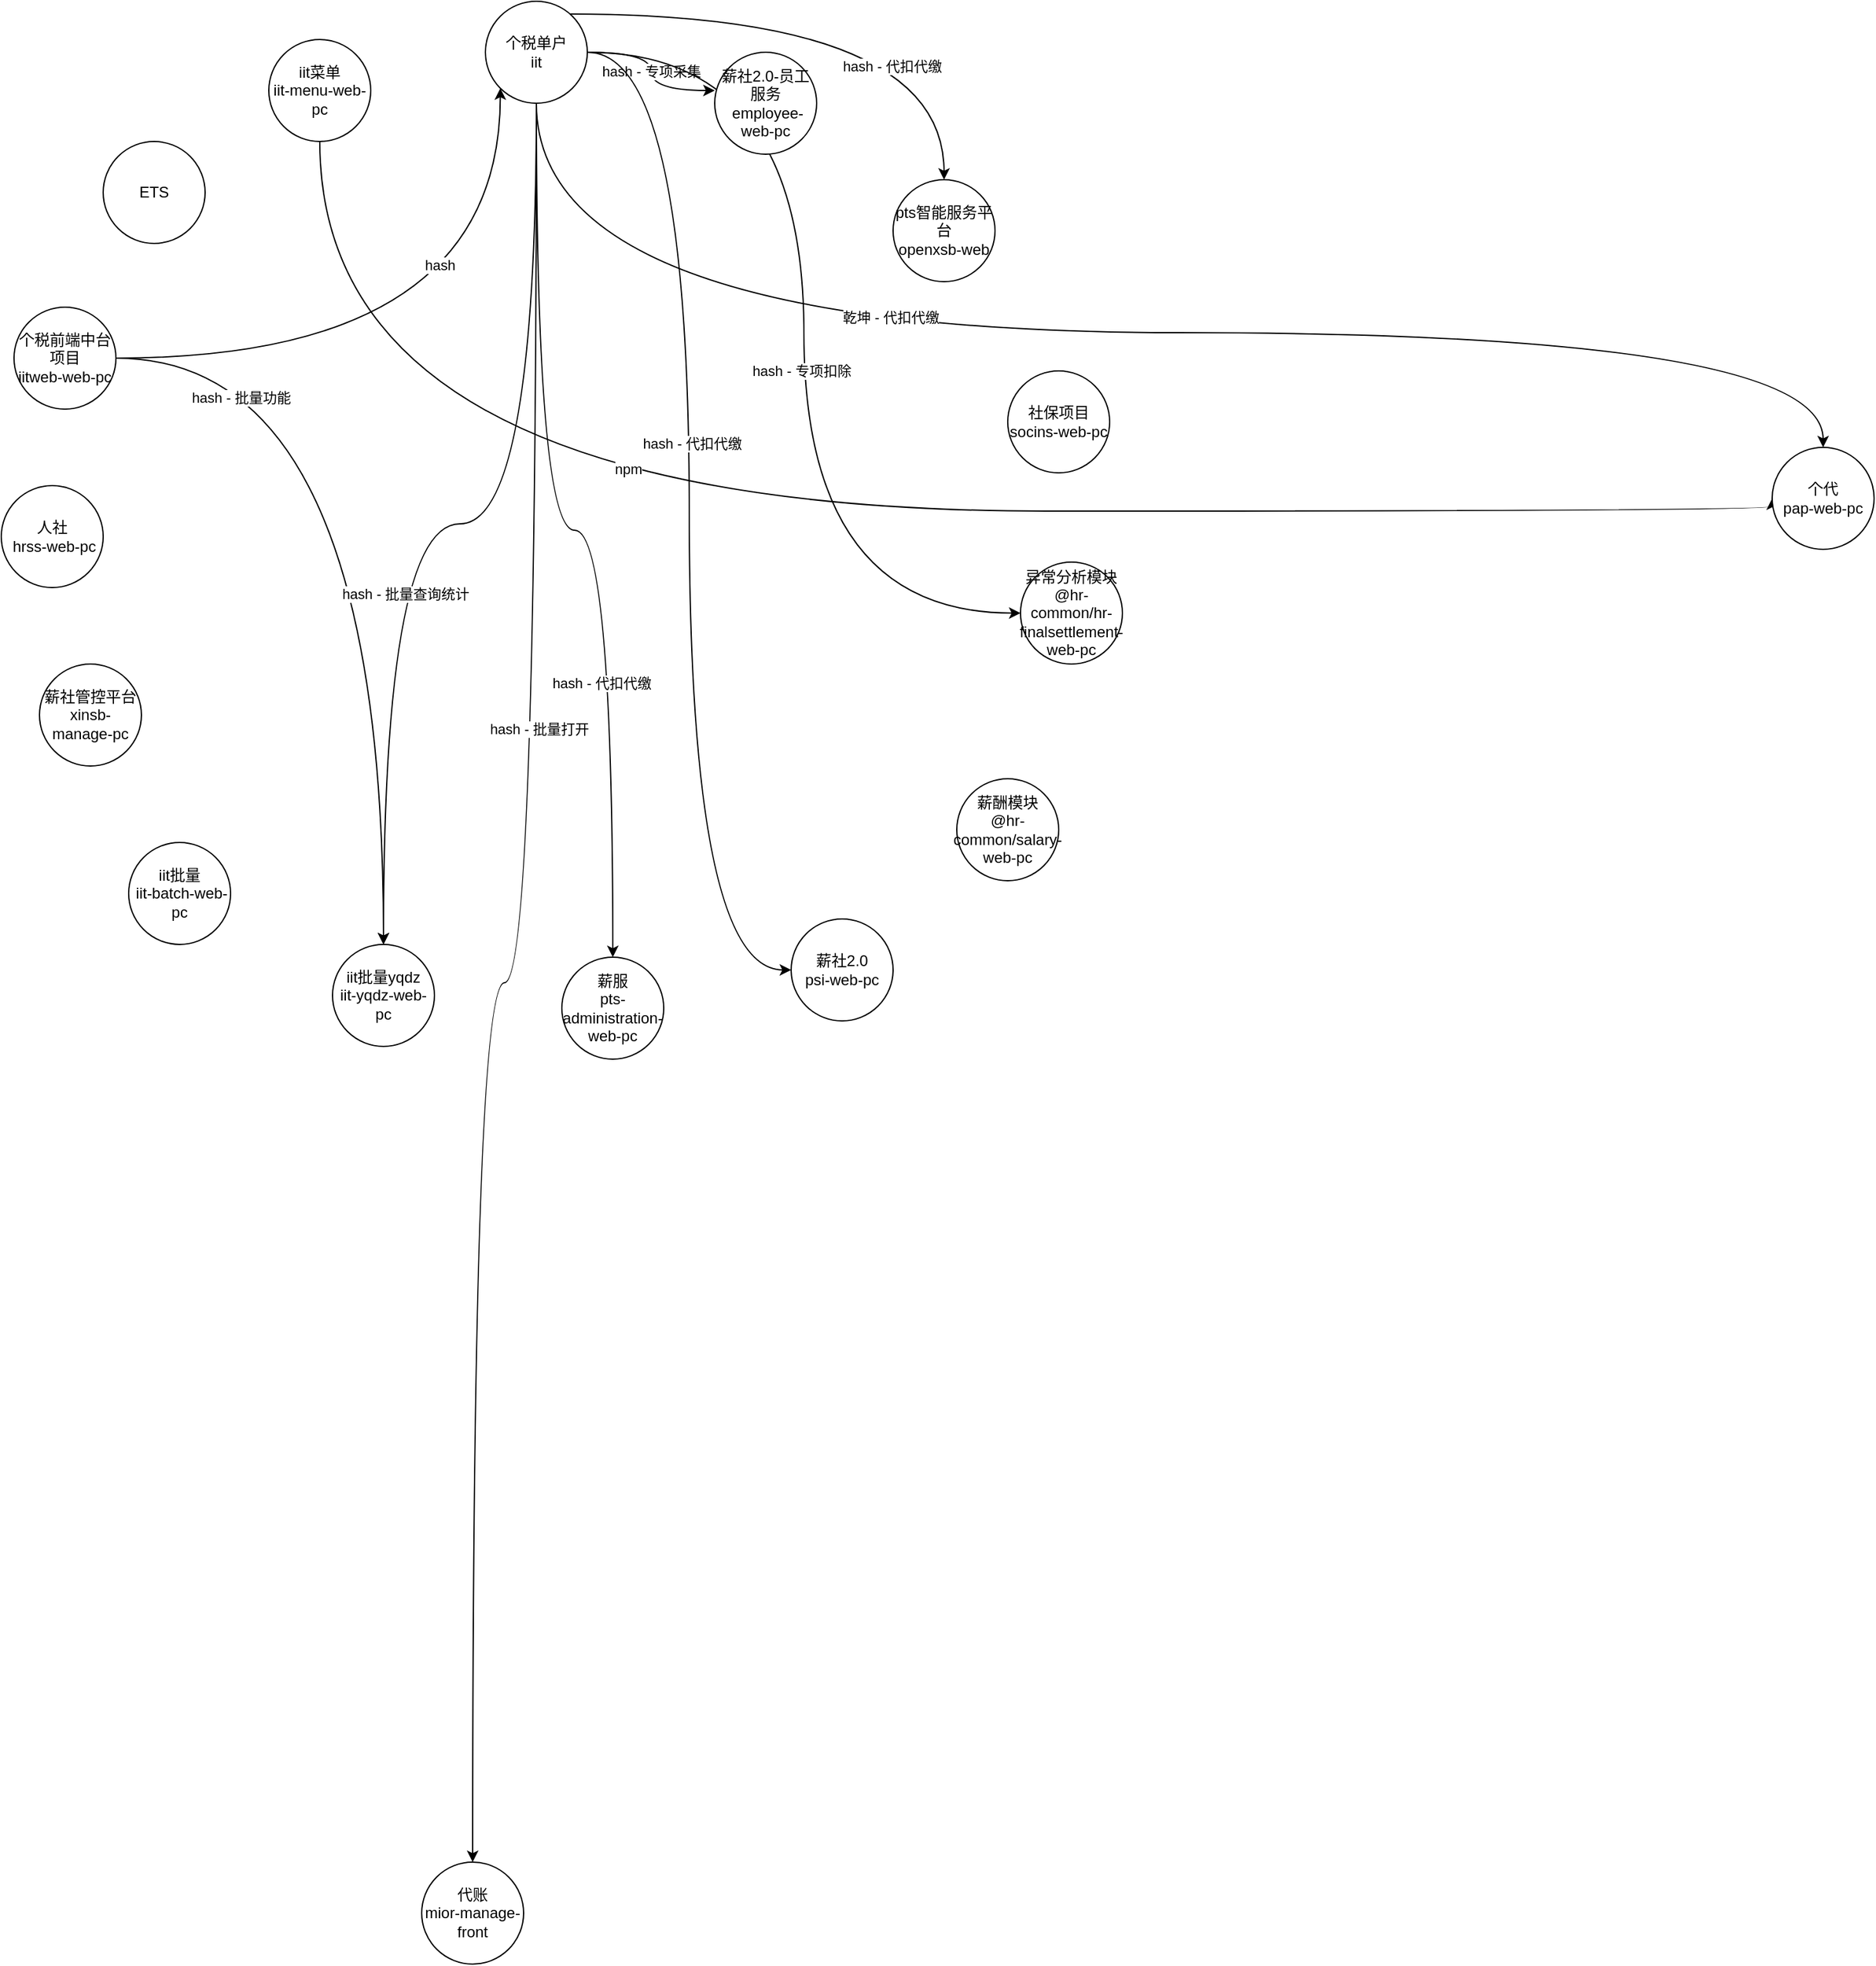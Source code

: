 <mxfile version="14.7.0" type="github">
  <diagram id="C5RBs43oDa-KdzZeNtuy" name="Page-1">
    <mxGraphModel dx="1439" dy="923" grid="1" gridSize="10" guides="1" tooltips="1" connect="1" arrows="1" fold="1" page="1" pageScale="1" pageWidth="1920" pageHeight="1200" math="0" shadow="0">
      <root>
        <mxCell id="WIyWlLk6GJQsqaUBKTNV-0" />
        <mxCell id="WIyWlLk6GJQsqaUBKTNV-1" parent="WIyWlLk6GJQsqaUBKTNV-0" />
        <mxCell id="jXRH5hxhqufLYqnt1CxV-21" style="edgeStyle=orthogonalEdgeStyle;orthogonalLoop=1;jettySize=auto;html=1;entryX=0;entryY=0.5;entryDx=0;entryDy=0;jumpStyle=gap;curved=1;" edge="1" parent="WIyWlLk6GJQsqaUBKTNV-1" source="jXRH5hxhqufLYqnt1CxV-3" target="jXRH5hxhqufLYqnt1CxV-18">
          <mxGeometry relative="1" as="geometry">
            <Array as="points">
              <mxPoint x="440" y="410" />
              <mxPoint x="1580" y="410" />
            </Array>
          </mxGeometry>
        </mxCell>
        <mxCell id="jXRH5hxhqufLYqnt1CxV-28" value="npm" style="edgeLabel;html=1;align=center;verticalAlign=middle;resizable=0;points=[];" vertex="1" connectable="0" parent="jXRH5hxhqufLYqnt1CxV-21">
          <mxGeometry x="-0.261" y="33" relative="1" as="geometry">
            <mxPoint as="offset" />
          </mxGeometry>
        </mxCell>
        <mxCell id="jXRH5hxhqufLYqnt1CxV-3" value="&lt;span&gt;iit菜单&lt;/span&gt;&lt;br&gt;&lt;span&gt;iit-menu-web-pc&lt;/span&gt;" style="ellipse;whiteSpace=wrap;html=1;aspect=fixed;" vertex="1" parent="WIyWlLk6GJQsqaUBKTNV-1">
          <mxGeometry x="400" y="40" width="80" height="80" as="geometry" />
        </mxCell>
        <mxCell id="jXRH5hxhqufLYqnt1CxV-43" style="edgeStyle=orthogonalEdgeStyle;curved=1;jumpStyle=gap;orthogonalLoop=1;jettySize=auto;html=1;entryX=0.5;entryY=0;entryDx=0;entryDy=0;" edge="1" parent="WIyWlLk6GJQsqaUBKTNV-1" source="jXRH5hxhqufLYqnt1CxV-4" target="jXRH5hxhqufLYqnt1CxV-6">
          <mxGeometry relative="1" as="geometry" />
        </mxCell>
        <mxCell id="jXRH5hxhqufLYqnt1CxV-44" value="hash - 批量功能" style="edgeLabel;html=1;align=center;verticalAlign=middle;resizable=0;points=[];" vertex="1" connectable="0" parent="jXRH5hxhqufLYqnt1CxV-43">
          <mxGeometry x="-0.707" y="-31" relative="1" as="geometry">
            <mxPoint as="offset" />
          </mxGeometry>
        </mxCell>
        <mxCell id="jXRH5hxhqufLYqnt1CxV-45" style="edgeStyle=orthogonalEdgeStyle;curved=1;jumpStyle=gap;orthogonalLoop=1;jettySize=auto;html=1;entryX=0;entryY=1;entryDx=0;entryDy=0;" edge="1" parent="WIyWlLk6GJQsqaUBKTNV-1" source="jXRH5hxhqufLYqnt1CxV-4" target="jXRH5hxhqufLYqnt1CxV-5">
          <mxGeometry relative="1" as="geometry" />
        </mxCell>
        <mxCell id="jXRH5hxhqufLYqnt1CxV-46" value="hash" style="edgeLabel;html=1;align=center;verticalAlign=middle;resizable=0;points=[];" vertex="1" connectable="0" parent="jXRH5hxhqufLYqnt1CxV-45">
          <mxGeometry x="0.46" y="48" relative="1" as="geometry">
            <mxPoint as="offset" />
          </mxGeometry>
        </mxCell>
        <mxCell id="jXRH5hxhqufLYqnt1CxV-4" value="个税前端中台项目&lt;br&gt;iitweb-web-pc" style="ellipse;whiteSpace=wrap;html=1;aspect=fixed;" vertex="1" parent="WIyWlLk6GJQsqaUBKTNV-1">
          <mxGeometry x="200" y="250" width="80" height="80" as="geometry" />
        </mxCell>
        <mxCell id="jXRH5hxhqufLYqnt1CxV-24" style="edgeStyle=orthogonalEdgeStyle;orthogonalLoop=1;jettySize=auto;html=1;entryX=0.5;entryY=0;entryDx=0;entryDy=0;curved=1;" edge="1" parent="WIyWlLk6GJQsqaUBKTNV-1" source="jXRH5hxhqufLYqnt1CxV-5" target="jXRH5hxhqufLYqnt1CxV-23">
          <mxGeometry relative="1" as="geometry" />
        </mxCell>
        <mxCell id="jXRH5hxhqufLYqnt1CxV-25" value="hash - 批量打开" style="edgeLabel;html=1;align=center;verticalAlign=middle;resizable=0;points=[];" vertex="1" connectable="0" parent="jXRH5hxhqufLYqnt1CxV-24">
          <mxGeometry x="-0.313" y="2" relative="1" as="geometry">
            <mxPoint as="offset" />
          </mxGeometry>
        </mxCell>
        <mxCell id="jXRH5hxhqufLYqnt1CxV-26" style="edgeStyle=orthogonalEdgeStyle;orthogonalLoop=1;jettySize=auto;html=1;curved=1;" edge="1" parent="WIyWlLk6GJQsqaUBKTNV-1" source="jXRH5hxhqufLYqnt1CxV-5" target="jXRH5hxhqufLYqnt1CxV-18">
          <mxGeometry relative="1" as="geometry">
            <Array as="points">
              <mxPoint x="610" y="270" />
              <mxPoint x="1620" y="270" />
            </Array>
          </mxGeometry>
        </mxCell>
        <mxCell id="jXRH5hxhqufLYqnt1CxV-29" value="乾坤 - 代扣代缴" style="edgeLabel;html=1;align=center;verticalAlign=middle;resizable=0;points=[];" vertex="1" connectable="0" parent="jXRH5hxhqufLYqnt1CxV-26">
          <mxGeometry x="-0.284" y="12" relative="1" as="geometry">
            <mxPoint as="offset" />
          </mxGeometry>
        </mxCell>
        <mxCell id="jXRH5hxhqufLYqnt1CxV-30" value="hash - 专项采集" style="edgeStyle=orthogonalEdgeStyle;curved=1;jumpStyle=gap;orthogonalLoop=1;jettySize=auto;html=1;entryX=0;entryY=0.375;entryDx=0;entryDy=0;entryPerimeter=0;" edge="1" parent="WIyWlLk6GJQsqaUBKTNV-1" source="jXRH5hxhqufLYqnt1CxV-5" target="jXRH5hxhqufLYqnt1CxV-8">
          <mxGeometry relative="1" as="geometry" />
        </mxCell>
        <mxCell id="jXRH5hxhqufLYqnt1CxV-31" style="edgeStyle=orthogonalEdgeStyle;curved=1;jumpStyle=gap;orthogonalLoop=1;jettySize=auto;html=1;entryX=0.5;entryY=0;entryDx=0;entryDy=0;" edge="1" parent="WIyWlLk6GJQsqaUBKTNV-1" source="jXRH5hxhqufLYqnt1CxV-5" target="jXRH5hxhqufLYqnt1CxV-10">
          <mxGeometry relative="1" as="geometry">
            <Array as="points">
              <mxPoint x="930" y="20" />
            </Array>
          </mxGeometry>
        </mxCell>
        <mxCell id="jXRH5hxhqufLYqnt1CxV-32" value="hash - 代扣代缴" style="edgeLabel;html=1;align=center;verticalAlign=middle;resizable=0;points=[];" vertex="1" connectable="0" parent="jXRH5hxhqufLYqnt1CxV-31">
          <mxGeometry x="0.189" y="-41" relative="1" as="geometry">
            <mxPoint as="offset" />
          </mxGeometry>
        </mxCell>
        <mxCell id="jXRH5hxhqufLYqnt1CxV-33" style="edgeStyle=orthogonalEdgeStyle;curved=1;jumpStyle=gap;orthogonalLoop=1;jettySize=auto;html=1;entryX=0;entryY=0.5;entryDx=0;entryDy=0;" edge="1" parent="WIyWlLk6GJQsqaUBKTNV-1" source="jXRH5hxhqufLYqnt1CxV-5" target="jXRH5hxhqufLYqnt1CxV-11">
          <mxGeometry relative="1" as="geometry" />
        </mxCell>
        <mxCell id="jXRH5hxhqufLYqnt1CxV-34" value="hash - 代扣代缴" style="edgeLabel;html=1;align=center;verticalAlign=middle;resizable=0;points=[];" vertex="1" connectable="0" parent="jXRH5hxhqufLYqnt1CxV-33">
          <mxGeometry x="-0.12" y="2" relative="1" as="geometry">
            <mxPoint as="offset" />
          </mxGeometry>
        </mxCell>
        <mxCell id="jXRH5hxhqufLYqnt1CxV-35" style="edgeStyle=orthogonalEdgeStyle;curved=1;jumpStyle=gap;orthogonalLoop=1;jettySize=auto;html=1;entryX=0;entryY=0.5;entryDx=0;entryDy=0;" edge="1" parent="WIyWlLk6GJQsqaUBKTNV-1" source="jXRH5hxhqufLYqnt1CxV-5" target="jXRH5hxhqufLYqnt1CxV-14">
          <mxGeometry relative="1" as="geometry" />
        </mxCell>
        <mxCell id="jXRH5hxhqufLYqnt1CxV-36" value="hash - 专项扣除" style="edgeLabel;html=1;align=center;verticalAlign=middle;resizable=0;points=[];" vertex="1" connectable="0" parent="jXRH5hxhqufLYqnt1CxV-35">
          <mxGeometry x="0.077" y="-2" relative="1" as="geometry">
            <mxPoint as="offset" />
          </mxGeometry>
        </mxCell>
        <mxCell id="jXRH5hxhqufLYqnt1CxV-37" style="edgeStyle=orthogonalEdgeStyle;curved=1;jumpStyle=gap;orthogonalLoop=1;jettySize=auto;html=1;" edge="1" parent="WIyWlLk6GJQsqaUBKTNV-1" source="jXRH5hxhqufLYqnt1CxV-5" target="jXRH5hxhqufLYqnt1CxV-12">
          <mxGeometry relative="1" as="geometry" />
        </mxCell>
        <mxCell id="jXRH5hxhqufLYqnt1CxV-38" value="hash - 代扣代缴" style="edgeLabel;html=1;align=center;verticalAlign=middle;resizable=0;points=[];" vertex="1" connectable="0" parent="jXRH5hxhqufLYqnt1CxV-37">
          <mxGeometry x="0.409" y="-9" relative="1" as="geometry">
            <mxPoint as="offset" />
          </mxGeometry>
        </mxCell>
        <mxCell id="jXRH5hxhqufLYqnt1CxV-39" style="edgeStyle=orthogonalEdgeStyle;curved=1;jumpStyle=gap;orthogonalLoop=1;jettySize=auto;html=1;exitX=0.5;exitY=1;exitDx=0;exitDy=0;" edge="1" parent="WIyWlLk6GJQsqaUBKTNV-1" source="jXRH5hxhqufLYqnt1CxV-5" target="jXRH5hxhqufLYqnt1CxV-6">
          <mxGeometry relative="1" as="geometry" />
        </mxCell>
        <mxCell id="jXRH5hxhqufLYqnt1CxV-40" value="hash - 批量查询统计" style="edgeLabel;html=1;align=center;verticalAlign=middle;resizable=0;points=[];" vertex="1" connectable="0" parent="jXRH5hxhqufLYqnt1CxV-39">
          <mxGeometry x="0.293" y="17" relative="1" as="geometry">
            <mxPoint as="offset" />
          </mxGeometry>
        </mxCell>
        <mxCell id="jXRH5hxhqufLYqnt1CxV-5" value="个税单户&lt;br&gt;iit" style="ellipse;whiteSpace=wrap;html=1;aspect=fixed;" vertex="1" parent="WIyWlLk6GJQsqaUBKTNV-1">
          <mxGeometry x="570" y="10" width="80" height="80" as="geometry" />
        </mxCell>
        <mxCell id="jXRH5hxhqufLYqnt1CxV-6" value="iit批量yqdz&lt;br&gt;iit-yqdz-web-pc" style="ellipse;whiteSpace=wrap;html=1;aspect=fixed;" vertex="1" parent="WIyWlLk6GJQsqaUBKTNV-1">
          <mxGeometry x="450" y="750" width="80" height="80" as="geometry" />
        </mxCell>
        <mxCell id="jXRH5hxhqufLYqnt1CxV-7" value="iit批量&lt;br&gt;&amp;nbsp;iit-batch-web-pc" style="ellipse;whiteSpace=wrap;html=1;aspect=fixed;" vertex="1" parent="WIyWlLk6GJQsqaUBKTNV-1">
          <mxGeometry x="290" y="670" width="80" height="80" as="geometry" />
        </mxCell>
        <mxCell id="jXRH5hxhqufLYqnt1CxV-8" value="薪社2.0-员工服务&lt;br&gt;&amp;nbsp;employee-web-pc" style="ellipse;whiteSpace=wrap;html=1;aspect=fixed;" vertex="1" parent="WIyWlLk6GJQsqaUBKTNV-1">
          <mxGeometry x="750" y="50" width="80" height="80" as="geometry" />
        </mxCell>
        <mxCell id="jXRH5hxhqufLYqnt1CxV-9" value="社保项目&lt;br&gt;socins-web-pc" style="ellipse;whiteSpace=wrap;html=1;aspect=fixed;" vertex="1" parent="WIyWlLk6GJQsqaUBKTNV-1">
          <mxGeometry x="980" y="300" width="80" height="80" as="geometry" />
        </mxCell>
        <mxCell id="jXRH5hxhqufLYqnt1CxV-10" value="pts智能服务平台&lt;br&gt;openxsb-web" style="ellipse;whiteSpace=wrap;html=1;aspect=fixed;" vertex="1" parent="WIyWlLk6GJQsqaUBKTNV-1">
          <mxGeometry x="890" y="150" width="80" height="80" as="geometry" />
        </mxCell>
        <mxCell id="jXRH5hxhqufLYqnt1CxV-11" value="薪社2.0&lt;br&gt;psi-web-pc" style="ellipse;whiteSpace=wrap;html=1;aspect=fixed;" vertex="1" parent="WIyWlLk6GJQsqaUBKTNV-1">
          <mxGeometry x="810" y="730" width="80" height="80" as="geometry" />
        </mxCell>
        <mxCell id="jXRH5hxhqufLYqnt1CxV-12" value="薪服&lt;br&gt;pts-administration-web-pc" style="ellipse;whiteSpace=wrap;html=1;aspect=fixed;" vertex="1" parent="WIyWlLk6GJQsqaUBKTNV-1">
          <mxGeometry x="630" y="760" width="80" height="80" as="geometry" />
        </mxCell>
        <mxCell id="jXRH5hxhqufLYqnt1CxV-13" value="薪酬模块&lt;br&gt;@hr-common/salary-web-pc" style="ellipse;whiteSpace=wrap;html=1;aspect=fixed;" vertex="1" parent="WIyWlLk6GJQsqaUBKTNV-1">
          <mxGeometry x="940" y="620" width="80" height="80" as="geometry" />
        </mxCell>
        <mxCell id="jXRH5hxhqufLYqnt1CxV-14" value="异常分析模块&lt;br&gt;@hr-common/hr-finalsettlement-web-pc" style="ellipse;whiteSpace=wrap;html=1;aspect=fixed;" vertex="1" parent="WIyWlLk6GJQsqaUBKTNV-1">
          <mxGeometry x="990" y="450" width="80" height="80" as="geometry" />
        </mxCell>
        <mxCell id="jXRH5hxhqufLYqnt1CxV-15" value="薪社管控平台&lt;br&gt;xinsb-manage-pc" style="ellipse;whiteSpace=wrap;html=1;aspect=fixed;" vertex="1" parent="WIyWlLk6GJQsqaUBKTNV-1">
          <mxGeometry x="220" y="530" width="80" height="80" as="geometry" />
        </mxCell>
        <mxCell id="jXRH5hxhqufLYqnt1CxV-16" value="人社&lt;br&gt;&amp;nbsp;hrss-web-pc" style="ellipse;whiteSpace=wrap;html=1;aspect=fixed;" vertex="1" parent="WIyWlLk6GJQsqaUBKTNV-1">
          <mxGeometry x="190" y="390" width="80" height="80" as="geometry" />
        </mxCell>
        <mxCell id="jXRH5hxhqufLYqnt1CxV-17" value="ETS" style="ellipse;whiteSpace=wrap;html=1;aspect=fixed;" vertex="1" parent="WIyWlLk6GJQsqaUBKTNV-1">
          <mxGeometry x="270" y="120" width="80" height="80" as="geometry" />
        </mxCell>
        <mxCell id="jXRH5hxhqufLYqnt1CxV-18" value="个代&lt;br&gt;pap-web-pc" style="ellipse;whiteSpace=wrap;html=1;aspect=fixed;" vertex="1" parent="WIyWlLk6GJQsqaUBKTNV-1">
          <mxGeometry x="1580" y="360" width="80" height="80" as="geometry" />
        </mxCell>
        <mxCell id="jXRH5hxhqufLYqnt1CxV-23" value="代账&lt;br&gt;mior-manage-front" style="ellipse;whiteSpace=wrap;html=1;aspect=fixed;" vertex="1" parent="WIyWlLk6GJQsqaUBKTNV-1">
          <mxGeometry x="520" y="1470" width="80" height="80" as="geometry" />
        </mxCell>
      </root>
    </mxGraphModel>
  </diagram>
</mxfile>
